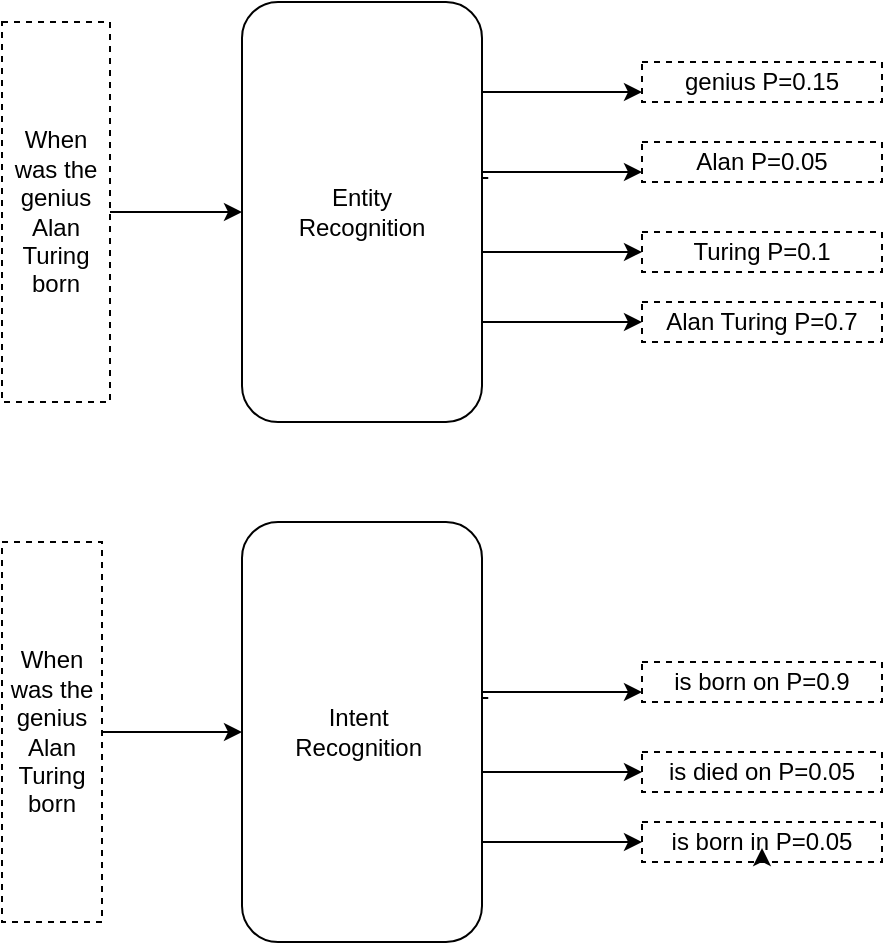 <mxGraphModel dx="635" dy="679" grid="0" gridSize="10" guides="1" tooltips="1" connect="1" arrows="1" fold="1" page="1" pageScale="1" pageWidth="827" pageHeight="1169" background="#ffffff"><root><mxCell id="0"/><mxCell id="1" parent="0"/><mxCell id="9" style="edgeStyle=orthogonalEdgeStyle;rounded=0;html=1;entryX=0;entryY=0.5;jettySize=auto;orthogonalLoop=1;exitX=1;exitY=0.75;" edge="1" parent="1" source="2" target="8"><mxGeometry relative="1" as="geometry"><mxPoint x="280" y="200" as="sourcePoint"/><Array as="points"><mxPoint x="280" y="230"/></Array></mxGeometry></mxCell><mxCell id="10" style="edgeStyle=orthogonalEdgeStyle;rounded=0;html=1;entryX=0;entryY=0.5;jettySize=auto;orthogonalLoop=1;" edge="1" parent="1" source="2" target="7"><mxGeometry relative="1" as="geometry"><Array as="points"><mxPoint x="300" y="195"/><mxPoint x="300" y="195"/></Array></mxGeometry></mxCell><mxCell id="11" style="edgeStyle=orthogonalEdgeStyle;rounded=0;html=1;exitX=1.026;exitY=0.419;entryX=0;entryY=0.75;jettySize=auto;orthogonalLoop=1;exitPerimeter=0;" edge="1" parent="1" source="2" target="6"><mxGeometry relative="1" as="geometry"><Array as="points"><mxPoint x="280" y="158"/><mxPoint x="280" y="155"/></Array></mxGeometry></mxCell><mxCell id="12" style="edgeStyle=orthogonalEdgeStyle;rounded=0;html=1;exitX=1;exitY=0.25;entryX=0;entryY=0.75;jettySize=auto;orthogonalLoop=1;" edge="1" parent="1" source="2" target="5"><mxGeometry relative="1" as="geometry"><Array as="points"><mxPoint x="280" y="115"/></Array></mxGeometry></mxCell><mxCell id="2" value="Entity&lt;div&gt;Recognition&lt;/div&gt;" style="rounded=1;whiteSpace=wrap;html=1;" vertex="1" parent="1"><mxGeometry x="160" y="70" width="120" height="210" as="geometry"/></mxCell><mxCell id="4" style="edgeStyle=orthogonalEdgeStyle;rounded=0;html=1;entryX=0;entryY=0.5;jettySize=auto;orthogonalLoop=1;" edge="1" parent="1" source="3" target="2"><mxGeometry relative="1" as="geometry"/></mxCell><mxCell id="3" value="When was the genius Alan Turing born" style="text;html=1;strokeColor=#000000;fillColor=none;align=center;verticalAlign=middle;whiteSpace=wrap;rounded=0;dashed=1;rotation=0;" vertex="1" parent="1"><mxGeometry x="40" y="80" width="54" height="190" as="geometry"/></mxCell><mxCell id="5" value="genius P=0.15" style="text;html=1;strokeColor=#000000;fillColor=none;align=center;verticalAlign=middle;whiteSpace=wrap;rounded=0;dashed=1;" vertex="1" parent="1"><mxGeometry x="360" y="100" width="120" height="20" as="geometry"/></mxCell><mxCell id="6" value="Alan P=0.05" style="text;html=1;strokeColor=#000000;fillColor=none;align=center;verticalAlign=middle;whiteSpace=wrap;rounded=0;dashed=1;" vertex="1" parent="1"><mxGeometry x="360" y="140" width="120" height="20" as="geometry"/></mxCell><mxCell id="7" value="Turing P=0.1" style="text;html=1;strokeColor=#000000;fillColor=none;align=center;verticalAlign=middle;whiteSpace=wrap;rounded=0;dashed=1;" vertex="1" parent="1"><mxGeometry x="360" y="185" width="120" height="20" as="geometry"/></mxCell><mxCell id="8" value="Alan Turing P=0.7" style="text;html=1;strokeColor=#000000;fillColor=none;align=center;verticalAlign=middle;whiteSpace=wrap;rounded=0;dashed=1;" vertex="1" parent="1"><mxGeometry x="360" y="220" width="120" height="20" as="geometry"/></mxCell><mxCell id="13" style="edgeStyle=orthogonalEdgeStyle;rounded=0;html=1;entryX=0;entryY=0.5;jettySize=auto;orthogonalLoop=1;exitX=1;exitY=0.75;" edge="1" source="17" target="23" parent="1"><mxGeometry relative="1" as="geometry"><mxPoint x="280" y="460" as="sourcePoint"/><Array as="points"><mxPoint x="280" y="490"/></Array></mxGeometry></mxCell><mxCell id="14" style="edgeStyle=orthogonalEdgeStyle;rounded=0;html=1;entryX=0;entryY=0.5;jettySize=auto;orthogonalLoop=1;" edge="1" source="17" target="22" parent="1"><mxGeometry relative="1" as="geometry"><Array as="points"><mxPoint x="300" y="455"/><mxPoint x="300" y="455"/></Array></mxGeometry></mxCell><mxCell id="15" style="edgeStyle=orthogonalEdgeStyle;rounded=0;html=1;exitX=1.026;exitY=0.419;entryX=0;entryY=0.75;jettySize=auto;orthogonalLoop=1;exitPerimeter=0;" edge="1" source="17" target="21" parent="1"><mxGeometry relative="1" as="geometry"><Array as="points"><mxPoint x="280" y="418"/><mxPoint x="280" y="415"/></Array></mxGeometry></mxCell><mxCell id="17" value="Intent&amp;nbsp;&lt;div&gt;Recognition&amp;nbsp;&lt;/div&gt;" style="rounded=1;whiteSpace=wrap;html=1;" vertex="1" parent="1"><mxGeometry x="160" y="330" width="120" height="210" as="geometry"/></mxCell><mxCell id="18" style="edgeStyle=orthogonalEdgeStyle;rounded=0;html=1;entryX=0;entryY=0.5;jettySize=auto;orthogonalLoop=1;" edge="1" source="19" target="17" parent="1"><mxGeometry relative="1" as="geometry"/></mxCell><mxCell id="19" value="When was the genius Alan Turing born" style="text;html=1;strokeColor=#000000;fillColor=none;align=center;verticalAlign=middle;whiteSpace=wrap;rounded=0;dashed=1;rotation=0;" vertex="1" parent="1"><mxGeometry x="40" y="340" width="50" height="190" as="geometry"/></mxCell><mxCell id="21" value="is born on P=0.9" style="text;html=1;strokeColor=#000000;fillColor=none;align=center;verticalAlign=middle;whiteSpace=wrap;rounded=0;dashed=1;" vertex="1" parent="1"><mxGeometry x="360" y="400" width="120" height="20" as="geometry"/></mxCell><mxCell id="22" value="is died on P=0.05" style="text;html=1;strokeColor=#000000;fillColor=none;align=center;verticalAlign=middle;whiteSpace=wrap;rounded=0;dashed=1;" vertex="1" parent="1"><mxGeometry x="360" y="445" width="120" height="20" as="geometry"/></mxCell><mxCell id="23" value="is born in P=0.05" style="text;html=1;strokeColor=#000000;fillColor=none;align=center;verticalAlign=middle;whiteSpace=wrap;rounded=0;dashed=1;" vertex="1" parent="1"><mxGeometry x="360" y="480" width="120" height="20" as="geometry"/></mxCell><mxCell id="24" style="edgeStyle=orthogonalEdgeStyle;rounded=0;html=1;exitX=0.5;exitY=1;entryX=0.5;entryY=0.65;entryPerimeter=0;jettySize=auto;orthogonalLoop=1;" edge="1" parent="1" source="23" target="23"><mxGeometry relative="1" as="geometry"/></mxCell></root></mxGraphModel>